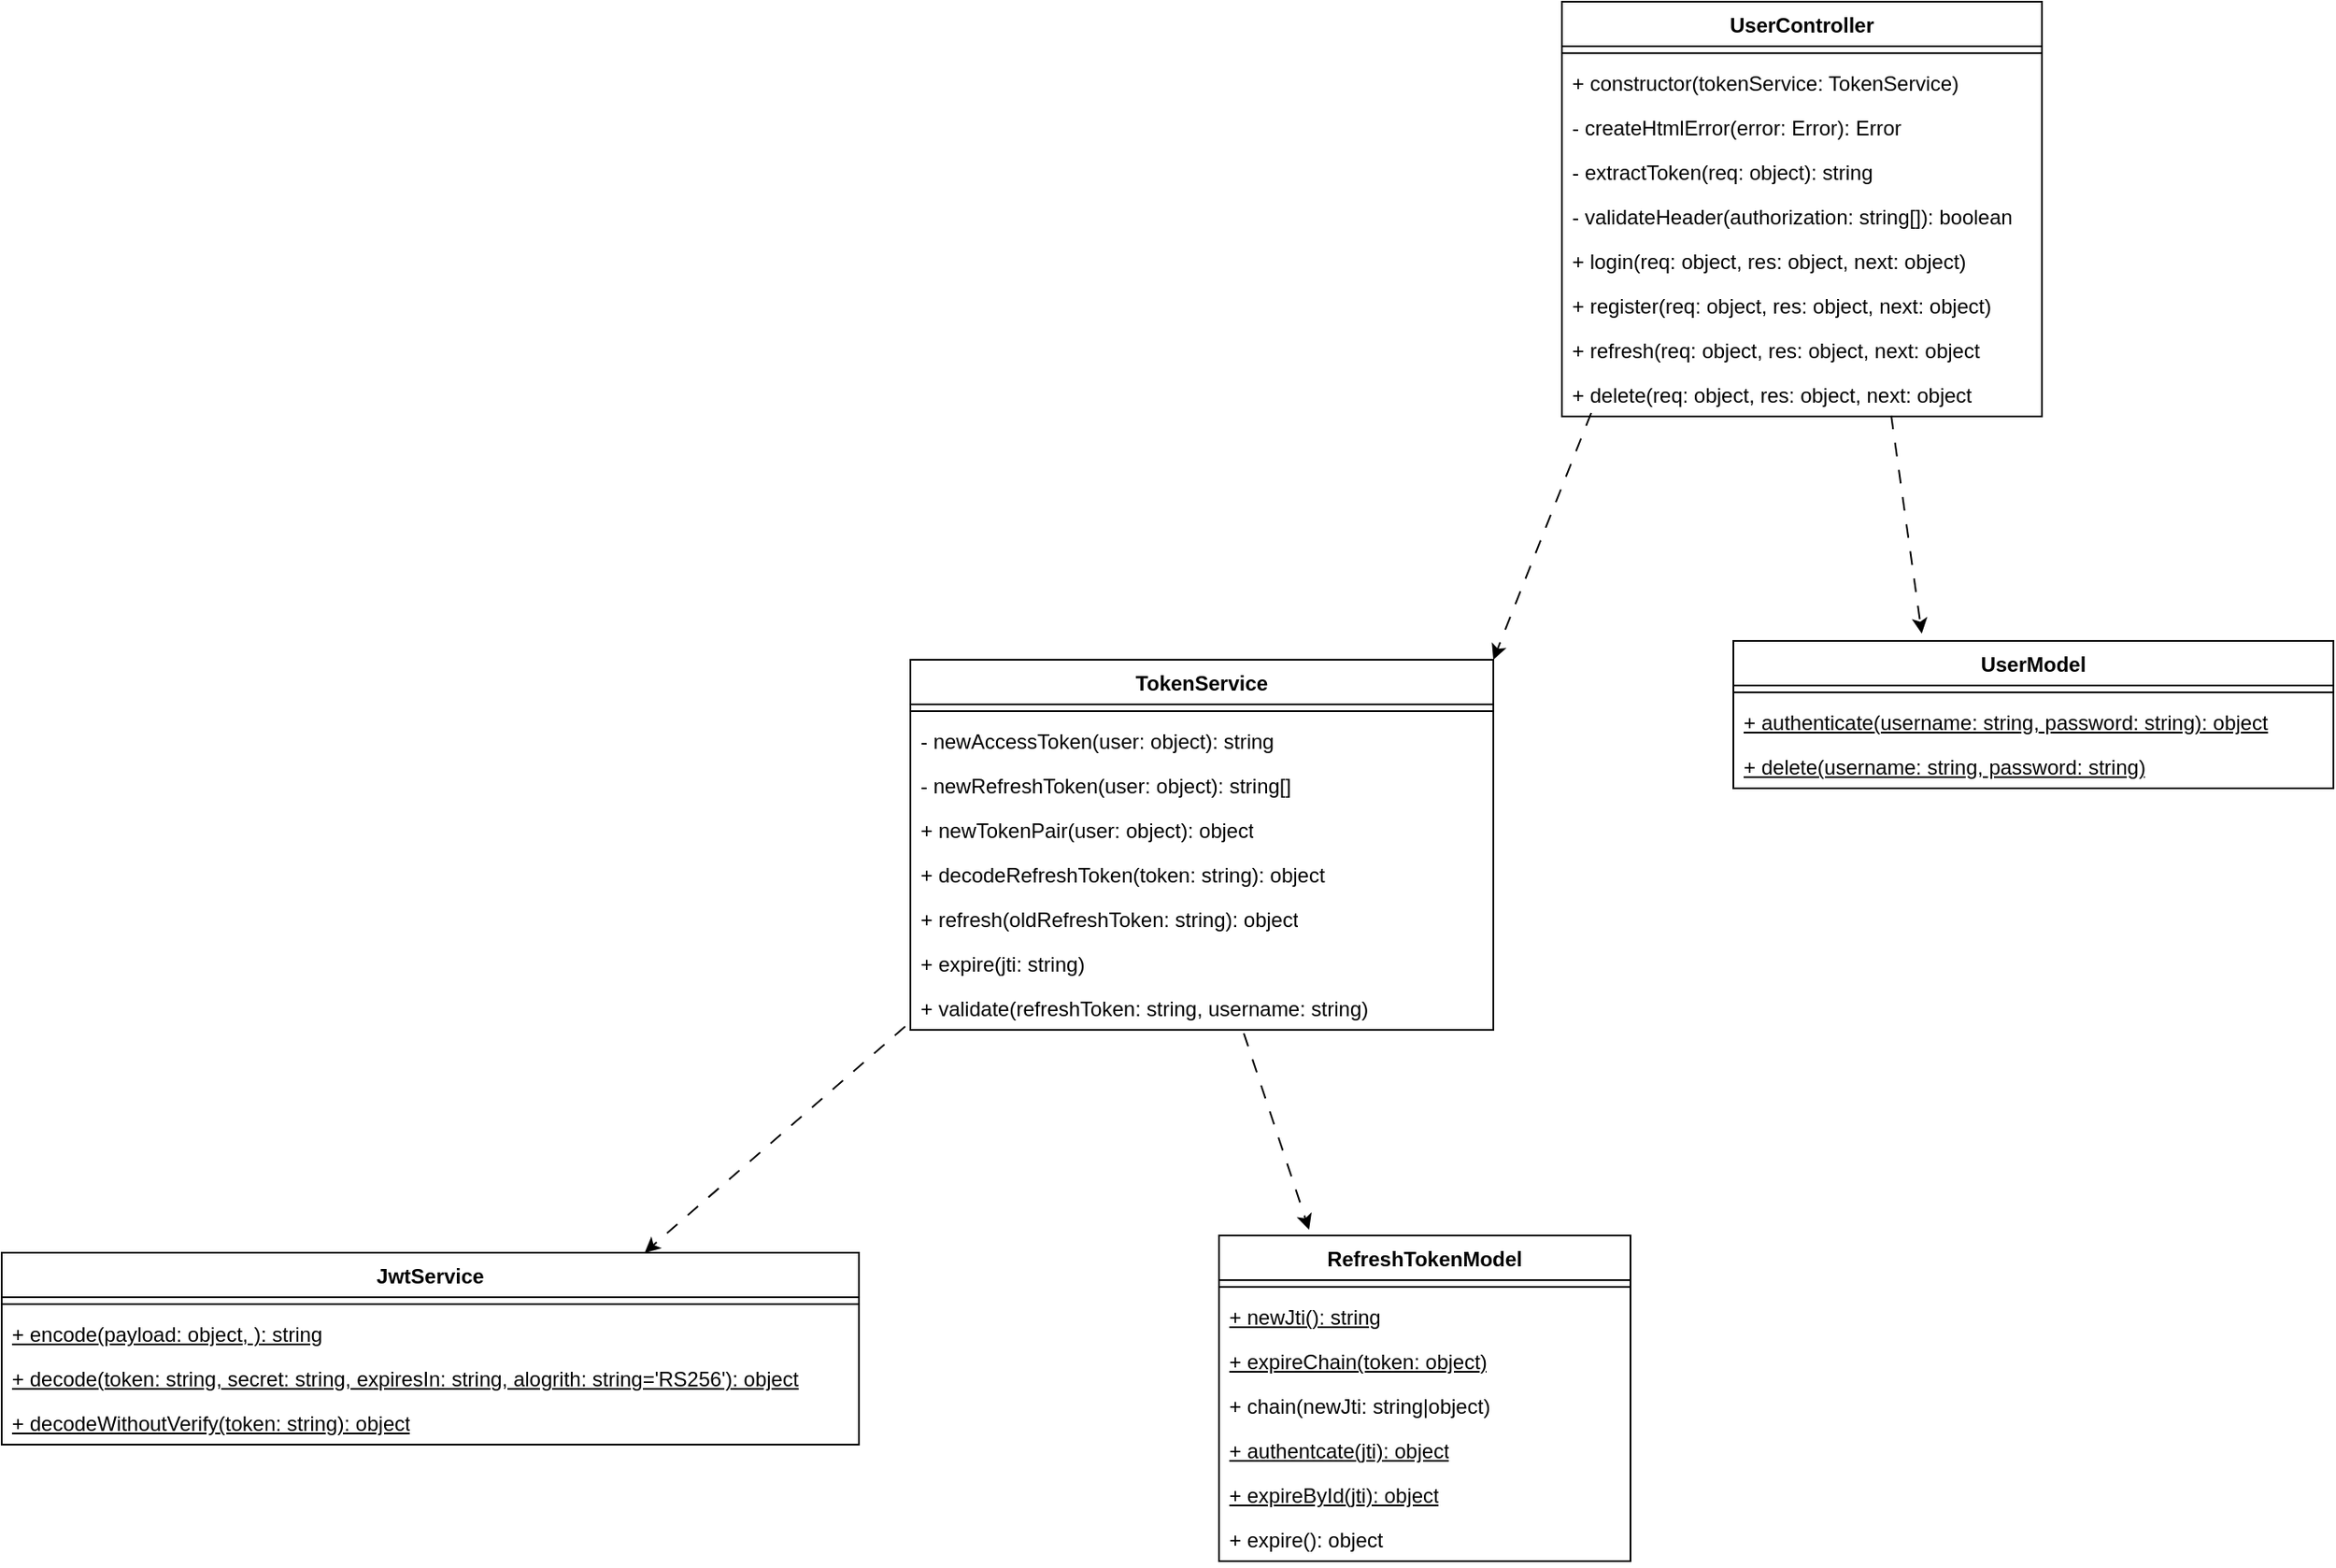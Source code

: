 <mxfile version="26.2.2">
  <diagram name="Page-1" id="s2mYsFO3Dgidq1qFFURQ">
    <mxGraphModel dx="1881" dy="709" grid="1" gridSize="10" guides="1" tooltips="1" connect="1" arrows="1" fold="1" page="1" pageScale="1" pageWidth="850" pageHeight="1100" math="0" shadow="0">
      <root>
        <mxCell id="0" />
        <mxCell id="1" parent="0" />
        <mxCell id="LTxy-Lm1yNunXiUcABPg-1" value="JwtService" style="swimlane;fontStyle=1;align=center;verticalAlign=top;childLayout=stackLayout;horizontal=1;startSize=26;horizontalStack=0;resizeParent=1;resizeParentMax=0;resizeLast=0;collapsible=1;marginBottom=0;whiteSpace=wrap;html=1;" parent="1" vertex="1">
          <mxGeometry x="-380" y="740" width="500" height="112" as="geometry" />
        </mxCell>
        <mxCell id="LTxy-Lm1yNunXiUcABPg-3" value="" style="line;strokeWidth=1;fillColor=none;align=left;verticalAlign=middle;spacingTop=-1;spacingLeft=3;spacingRight=3;rotatable=0;labelPosition=right;points=[];portConstraint=eastwest;strokeColor=inherit;" parent="LTxy-Lm1yNunXiUcABPg-1" vertex="1">
          <mxGeometry y="26" width="500" height="8" as="geometry" />
        </mxCell>
        <mxCell id="LTxy-Lm1yNunXiUcABPg-4" value="+ encode(payload: object, ): string" style="text;strokeColor=none;fillColor=none;align=left;verticalAlign=top;spacingLeft=4;spacingRight=4;overflow=hidden;rotatable=0;points=[[0,0.5],[1,0.5]];portConstraint=eastwest;whiteSpace=wrap;html=1;fontStyle=4" parent="LTxy-Lm1yNunXiUcABPg-1" vertex="1">
          <mxGeometry y="34" width="500" height="26" as="geometry" />
        </mxCell>
        <mxCell id="LTxy-Lm1yNunXiUcABPg-9" value="+ decode(token: string, secret: string, expiresIn: string, alogrith: string=&#39;RS256&#39;): object" style="text;strokeColor=none;fillColor=none;align=left;verticalAlign=top;spacingLeft=4;spacingRight=4;overflow=hidden;rotatable=0;points=[[0,0.5],[1,0.5]];portConstraint=eastwest;whiteSpace=wrap;html=1;fontStyle=4" parent="LTxy-Lm1yNunXiUcABPg-1" vertex="1">
          <mxGeometry y="60" width="500" height="26" as="geometry" />
        </mxCell>
        <mxCell id="LTxy-Lm1yNunXiUcABPg-2" value="+ decodeWithoutVerify(token: string): object" style="text;strokeColor=none;fillColor=none;align=left;verticalAlign=top;spacingLeft=4;spacingRight=4;overflow=hidden;rotatable=0;points=[[0,0.5],[1,0.5]];portConstraint=eastwest;whiteSpace=wrap;html=1;fontStyle=4" parent="LTxy-Lm1yNunXiUcABPg-1" vertex="1">
          <mxGeometry y="86" width="500" height="26" as="geometry" />
        </mxCell>
        <mxCell id="LTxy-Lm1yNunXiUcABPg-10" value="TokenService" style="swimlane;fontStyle=1;align=center;verticalAlign=top;childLayout=stackLayout;horizontal=1;startSize=26;horizontalStack=0;resizeParent=1;resizeParentMax=0;resizeLast=0;collapsible=1;marginBottom=0;whiteSpace=wrap;html=1;" parent="1" vertex="1">
          <mxGeometry x="150" y="394" width="340" height="216" as="geometry" />
        </mxCell>
        <mxCell id="LTxy-Lm1yNunXiUcABPg-12" value="" style="line;strokeWidth=1;fillColor=none;align=left;verticalAlign=middle;spacingTop=-1;spacingLeft=3;spacingRight=3;rotatable=0;labelPosition=right;points=[];portConstraint=eastwest;strokeColor=inherit;" parent="LTxy-Lm1yNunXiUcABPg-10" vertex="1">
          <mxGeometry y="26" width="340" height="8" as="geometry" />
        </mxCell>
        <mxCell id="LTxy-Lm1yNunXiUcABPg-13" value="- newAccessToken(user: object): string" style="text;strokeColor=none;fillColor=none;align=left;verticalAlign=top;spacingLeft=4;spacingRight=4;overflow=hidden;rotatable=0;points=[[0,0.5],[1,0.5]];portConstraint=eastwest;whiteSpace=wrap;html=1;" parent="LTxy-Lm1yNunXiUcABPg-10" vertex="1">
          <mxGeometry y="34" width="340" height="26" as="geometry" />
        </mxCell>
        <mxCell id="LTxy-Lm1yNunXiUcABPg-11" value="- newRefreshToken(user: object): string[]" style="text;strokeColor=none;fillColor=none;align=left;verticalAlign=top;spacingLeft=4;spacingRight=4;overflow=hidden;rotatable=0;points=[[0,0.5],[1,0.5]];portConstraint=eastwest;whiteSpace=wrap;html=1;" parent="LTxy-Lm1yNunXiUcABPg-10" vertex="1">
          <mxGeometry y="60" width="340" height="26" as="geometry" />
        </mxCell>
        <mxCell id="LTxy-Lm1yNunXiUcABPg-14" value="+ newTokenPair(user: object): object" style="text;strokeColor=none;fillColor=none;align=left;verticalAlign=top;spacingLeft=4;spacingRight=4;overflow=hidden;rotatable=0;points=[[0,0.5],[1,0.5]];portConstraint=eastwest;whiteSpace=wrap;html=1;" parent="LTxy-Lm1yNunXiUcABPg-10" vertex="1">
          <mxGeometry y="86" width="340" height="26" as="geometry" />
        </mxCell>
        <mxCell id="LTxy-Lm1yNunXiUcABPg-15" value="+ decodeRefreshToken(token: string): object" style="text;strokeColor=none;fillColor=none;align=left;verticalAlign=top;spacingLeft=4;spacingRight=4;overflow=hidden;rotatable=0;points=[[0,0.5],[1,0.5]];portConstraint=eastwest;whiteSpace=wrap;html=1;" parent="LTxy-Lm1yNunXiUcABPg-10" vertex="1">
          <mxGeometry y="112" width="340" height="26" as="geometry" />
        </mxCell>
        <mxCell id="LTxy-Lm1yNunXiUcABPg-16" value="+ refresh(oldRefreshToken: string): object" style="text;strokeColor=none;fillColor=none;align=left;verticalAlign=top;spacingLeft=4;spacingRight=4;overflow=hidden;rotatable=0;points=[[0,0.5],[1,0.5]];portConstraint=eastwest;whiteSpace=wrap;html=1;" parent="LTxy-Lm1yNunXiUcABPg-10" vertex="1">
          <mxGeometry y="138" width="340" height="26" as="geometry" />
        </mxCell>
        <mxCell id="nY1DbR7YaoWM7g25EeNT-2" value="+ expire(jti: string)" style="text;strokeColor=none;fillColor=none;align=left;verticalAlign=top;spacingLeft=4;spacingRight=4;overflow=hidden;rotatable=0;points=[[0,0.5],[1,0.5]];portConstraint=eastwest;whiteSpace=wrap;html=1;" vertex="1" parent="LTxy-Lm1yNunXiUcABPg-10">
          <mxGeometry y="164" width="340" height="26" as="geometry" />
        </mxCell>
        <mxCell id="nY1DbR7YaoWM7g25EeNT-3" value="+ validate(refreshToken: string, username: string)" style="text;strokeColor=none;fillColor=none;align=left;verticalAlign=top;spacingLeft=4;spacingRight=4;overflow=hidden;rotatable=0;points=[[0,0.5],[1,0.5]];portConstraint=eastwest;whiteSpace=wrap;html=1;" vertex="1" parent="LTxy-Lm1yNunXiUcABPg-10">
          <mxGeometry y="190" width="340" height="26" as="geometry" />
        </mxCell>
        <mxCell id="LTxy-Lm1yNunXiUcABPg-17" value="" style="endArrow=classic;html=1;rounded=0;entryX=0.75;entryY=0;entryDx=0;entryDy=0;dashed=1;dashPattern=8 8;exitX=-0.009;exitY=0.923;exitDx=0;exitDy=0;exitPerimeter=0;" parent="1" source="nY1DbR7YaoWM7g25EeNT-3" target="LTxy-Lm1yNunXiUcABPg-1" edge="1">
          <mxGeometry width="50" height="50" relative="1" as="geometry">
            <mxPoint x="400" y="380" as="sourcePoint" />
            <mxPoint x="450" y="330" as="targetPoint" />
          </mxGeometry>
        </mxCell>
        <mxCell id="LTxy-Lm1yNunXiUcABPg-18" value="UserModel" style="swimlane;fontStyle=1;align=center;verticalAlign=top;childLayout=stackLayout;horizontal=1;startSize=26;horizontalStack=0;resizeParent=1;resizeParentMax=0;resizeLast=0;collapsible=1;marginBottom=0;whiteSpace=wrap;html=1;" parent="1" vertex="1">
          <mxGeometry x="630" y="383" width="350" height="86" as="geometry" />
        </mxCell>
        <mxCell id="LTxy-Lm1yNunXiUcABPg-20" value="" style="line;strokeWidth=1;fillColor=none;align=left;verticalAlign=middle;spacingTop=-1;spacingLeft=3;spacingRight=3;rotatable=0;labelPosition=right;points=[];portConstraint=eastwest;strokeColor=inherit;" parent="LTxy-Lm1yNunXiUcABPg-18" vertex="1">
          <mxGeometry y="26" width="350" height="8" as="geometry" />
        </mxCell>
        <mxCell id="LTxy-Lm1yNunXiUcABPg-21" value="+ authenticate(username: string, password: string): object" style="text;strokeColor=none;fillColor=none;align=left;verticalAlign=top;spacingLeft=4;spacingRight=4;overflow=hidden;rotatable=0;points=[[0,0.5],[1,0.5]];portConstraint=eastwest;whiteSpace=wrap;html=1;fontStyle=4" parent="LTxy-Lm1yNunXiUcABPg-18" vertex="1">
          <mxGeometry y="34" width="350" height="26" as="geometry" />
        </mxCell>
        <mxCell id="nY1DbR7YaoWM7g25EeNT-1" value="+ delete(username: string, password: string)" style="text;strokeColor=none;fillColor=none;align=left;verticalAlign=top;spacingLeft=4;spacingRight=4;overflow=hidden;rotatable=0;points=[[0,0.5],[1,0.5]];portConstraint=eastwest;whiteSpace=wrap;html=1;fontStyle=4" vertex="1" parent="LTxy-Lm1yNunXiUcABPg-18">
          <mxGeometry y="60" width="350" height="26" as="geometry" />
        </mxCell>
        <mxCell id="LTxy-Lm1yNunXiUcABPg-22" value="RefreshTokenModel" style="swimlane;fontStyle=1;align=center;verticalAlign=top;childLayout=stackLayout;horizontal=1;startSize=26;horizontalStack=0;resizeParent=1;resizeParentMax=0;resizeLast=0;collapsible=1;marginBottom=0;whiteSpace=wrap;html=1;" parent="1" vertex="1">
          <mxGeometry x="330" y="730" width="240" height="190" as="geometry" />
        </mxCell>
        <mxCell id="LTxy-Lm1yNunXiUcABPg-24" value="" style="line;strokeWidth=1;fillColor=none;align=left;verticalAlign=middle;spacingTop=-1;spacingLeft=3;spacingRight=3;rotatable=0;labelPosition=right;points=[];portConstraint=eastwest;strokeColor=inherit;" parent="LTxy-Lm1yNunXiUcABPg-22" vertex="1">
          <mxGeometry y="26" width="240" height="8" as="geometry" />
        </mxCell>
        <mxCell id="LTxy-Lm1yNunXiUcABPg-25" value="+ newJti(): string" style="text;strokeColor=none;fillColor=none;align=left;verticalAlign=top;spacingLeft=4;spacingRight=4;overflow=hidden;rotatable=0;points=[[0,0.5],[1,0.5]];portConstraint=eastwest;whiteSpace=wrap;html=1;fontStyle=4" parent="LTxy-Lm1yNunXiUcABPg-22" vertex="1">
          <mxGeometry y="34" width="240" height="26" as="geometry" />
        </mxCell>
        <mxCell id="LTxy-Lm1yNunXiUcABPg-23" value="+ expireChain(token: object)" style="text;strokeColor=none;fillColor=none;align=left;verticalAlign=top;spacingLeft=4;spacingRight=4;overflow=hidden;rotatable=0;points=[[0,0.5],[1,0.5]];portConstraint=eastwest;whiteSpace=wrap;html=1;fontStyle=4" parent="LTxy-Lm1yNunXiUcABPg-22" vertex="1">
          <mxGeometry y="60" width="240" height="26" as="geometry" />
        </mxCell>
        <mxCell id="LTxy-Lm1yNunXiUcABPg-26" value="+ chain(newJti: string|object)" style="text;strokeColor=none;fillColor=none;align=left;verticalAlign=top;spacingLeft=4;spacingRight=4;overflow=hidden;rotatable=0;points=[[0,0.5],[1,0.5]];portConstraint=eastwest;whiteSpace=wrap;html=1;" parent="LTxy-Lm1yNunXiUcABPg-22" vertex="1">
          <mxGeometry y="86" width="240" height="26" as="geometry" />
        </mxCell>
        <mxCell id="LTxy-Lm1yNunXiUcABPg-27" value="+ authentcate(jti): object" style="text;strokeColor=none;fillColor=none;align=left;verticalAlign=top;spacingLeft=4;spacingRight=4;overflow=hidden;rotatable=0;points=[[0,0.5],[1,0.5]];portConstraint=eastwest;whiteSpace=wrap;html=1;fontStyle=4" parent="LTxy-Lm1yNunXiUcABPg-22" vertex="1">
          <mxGeometry y="112" width="240" height="26" as="geometry" />
        </mxCell>
        <mxCell id="LTxy-Lm1yNunXiUcABPg-28" value="+ expireById(jti): object" style="text;strokeColor=none;fillColor=none;align=left;verticalAlign=top;spacingLeft=4;spacingRight=4;overflow=hidden;rotatable=0;points=[[0,0.5],[1,0.5]];portConstraint=eastwest;whiteSpace=wrap;html=1;fontStyle=4" parent="LTxy-Lm1yNunXiUcABPg-22" vertex="1">
          <mxGeometry y="138" width="240" height="26" as="geometry" />
        </mxCell>
        <mxCell id="LTxy-Lm1yNunXiUcABPg-29" value="+ expire(): object" style="text;strokeColor=none;fillColor=none;align=left;verticalAlign=top;spacingLeft=4;spacingRight=4;overflow=hidden;rotatable=0;points=[[0,0.5],[1,0.5]];portConstraint=eastwest;whiteSpace=wrap;html=1;" parent="LTxy-Lm1yNunXiUcABPg-22" vertex="1">
          <mxGeometry y="164" width="240" height="26" as="geometry" />
        </mxCell>
        <mxCell id="LTxy-Lm1yNunXiUcABPg-30" style="rounded=0;orthogonalLoop=1;jettySize=auto;html=1;exitX=0.572;exitY=1.077;exitDx=0;exitDy=0;entryX=0.219;entryY=-0.018;entryDx=0;entryDy=0;entryPerimeter=0;dashed=1;dashPattern=8 8;exitPerimeter=0;" parent="1" source="nY1DbR7YaoWM7g25EeNT-3" target="LTxy-Lm1yNunXiUcABPg-22" edge="1">
          <mxGeometry relative="1" as="geometry" />
        </mxCell>
        <mxCell id="LTxy-Lm1yNunXiUcABPg-31" style="rounded=0;orthogonalLoop=1;jettySize=auto;html=1;entryX=0.314;entryY=-0.05;entryDx=0;entryDy=0;entryPerimeter=0;dashed=1;dashPattern=8 8;exitX=0.686;exitY=0.981;exitDx=0;exitDy=0;exitPerimeter=0;" parent="1" source="nY1DbR7YaoWM7g25EeNT-4" target="LTxy-Lm1yNunXiUcABPg-18" edge="1">
          <mxGeometry relative="1" as="geometry">
            <mxPoint x="830" y="300" as="sourcePoint" />
          </mxGeometry>
        </mxCell>
        <mxCell id="LTxy-Lm1yNunXiUcABPg-32" value="UserController" style="swimlane;fontStyle=1;align=center;verticalAlign=top;childLayout=stackLayout;horizontal=1;startSize=26;horizontalStack=0;resizeParent=1;resizeParentMax=0;resizeLast=0;collapsible=1;marginBottom=0;whiteSpace=wrap;html=1;" parent="1" vertex="1">
          <mxGeometry x="530" y="10" width="280" height="242" as="geometry" />
        </mxCell>
        <mxCell id="LTxy-Lm1yNunXiUcABPg-34" value="" style="line;strokeWidth=1;fillColor=none;align=left;verticalAlign=middle;spacingTop=-1;spacingLeft=3;spacingRight=3;rotatable=0;labelPosition=right;points=[];portConstraint=eastwest;strokeColor=inherit;" parent="LTxy-Lm1yNunXiUcABPg-32" vertex="1">
          <mxGeometry y="26" width="280" height="8" as="geometry" />
        </mxCell>
        <mxCell id="uluM3cy5bpXOXz0XuBO5-1" value="+ constructor(tokenService: TokenService)" style="text;strokeColor=none;fillColor=none;align=left;verticalAlign=top;spacingLeft=4;spacingRight=4;overflow=hidden;rotatable=0;points=[[0,0.5],[1,0.5]];portConstraint=eastwest;whiteSpace=wrap;html=1;" parent="LTxy-Lm1yNunXiUcABPg-32" vertex="1">
          <mxGeometry y="34" width="280" height="26" as="geometry" />
        </mxCell>
        <mxCell id="LTxy-Lm1yNunXiUcABPg-39" value="- createHtmlError(error: Error): Error" style="text;strokeColor=none;fillColor=none;align=left;verticalAlign=top;spacingLeft=4;spacingRight=4;overflow=hidden;rotatable=0;points=[[0,0.5],[1,0.5]];portConstraint=eastwest;whiteSpace=wrap;html=1;" parent="LTxy-Lm1yNunXiUcABPg-32" vertex="1">
          <mxGeometry y="60" width="280" height="26" as="geometry" />
        </mxCell>
        <mxCell id="LTxy-Lm1yNunXiUcABPg-37" value="- extractToken(req: object): string" style="text;strokeColor=none;fillColor=none;align=left;verticalAlign=top;spacingLeft=4;spacingRight=4;overflow=hidden;rotatable=0;points=[[0,0.5],[1,0.5]];portConstraint=eastwest;whiteSpace=wrap;html=1;" parent="LTxy-Lm1yNunXiUcABPg-32" vertex="1">
          <mxGeometry y="86" width="280" height="26" as="geometry" />
        </mxCell>
        <mxCell id="LTxy-Lm1yNunXiUcABPg-38" value="- validateHeader(authorization: string[]): boolean" style="text;strokeColor=none;fillColor=none;align=left;verticalAlign=top;spacingLeft=4;spacingRight=4;overflow=hidden;rotatable=0;points=[[0,0.5],[1,0.5]];portConstraint=eastwest;whiteSpace=wrap;html=1;" parent="LTxy-Lm1yNunXiUcABPg-32" vertex="1">
          <mxGeometry y="112" width="280" height="26" as="geometry" />
        </mxCell>
        <mxCell id="LTxy-Lm1yNunXiUcABPg-35" value="+ login(req: object, res: object, next: object)" style="text;strokeColor=none;fillColor=none;align=left;verticalAlign=top;spacingLeft=4;spacingRight=4;overflow=hidden;rotatable=0;points=[[0,0.5],[1,0.5]];portConstraint=eastwest;whiteSpace=wrap;html=1;" parent="LTxy-Lm1yNunXiUcABPg-32" vertex="1">
          <mxGeometry y="138" width="280" height="26" as="geometry" />
        </mxCell>
        <mxCell id="LTxy-Lm1yNunXiUcABPg-40" value="+ register(req: object, res: object, next: object)" style="text;strokeColor=none;fillColor=none;align=left;verticalAlign=top;spacingLeft=4;spacingRight=4;overflow=hidden;rotatable=0;points=[[0,0.5],[1,0.5]];portConstraint=eastwest;whiteSpace=wrap;html=1;" parent="LTxy-Lm1yNunXiUcABPg-32" vertex="1">
          <mxGeometry y="164" width="280" height="26" as="geometry" />
        </mxCell>
        <mxCell id="LTxy-Lm1yNunXiUcABPg-33" value="+ refresh(req: object, res: object, next: object" style="text;strokeColor=none;fillColor=none;align=left;verticalAlign=top;spacingLeft=4;spacingRight=4;overflow=hidden;rotatable=0;points=[[0,0.5],[1,0.5]];portConstraint=eastwest;whiteSpace=wrap;html=1;" parent="LTxy-Lm1yNunXiUcABPg-32" vertex="1">
          <mxGeometry y="190" width="280" height="26" as="geometry" />
        </mxCell>
        <mxCell id="nY1DbR7YaoWM7g25EeNT-4" value="+ delete(req: object, res: object, next: object" style="text;strokeColor=none;fillColor=none;align=left;verticalAlign=top;spacingLeft=4;spacingRight=4;overflow=hidden;rotatable=0;points=[[0,0.5],[1,0.5]];portConstraint=eastwest;whiteSpace=wrap;html=1;" vertex="1" parent="LTxy-Lm1yNunXiUcABPg-32">
          <mxGeometry y="216" width="280" height="26" as="geometry" />
        </mxCell>
        <mxCell id="LTxy-Lm1yNunXiUcABPg-36" style="rounded=0;orthogonalLoop=1;jettySize=auto;html=1;entryX=1;entryY=0;entryDx=0;entryDy=0;dashed=1;dashPattern=8 8;exitX=0.061;exitY=0.923;exitDx=0;exitDy=0;exitPerimeter=0;" parent="1" source="nY1DbR7YaoWM7g25EeNT-4" target="LTxy-Lm1yNunXiUcABPg-10" edge="1">
          <mxGeometry relative="1" as="geometry">
            <mxPoint x="530" y="270" as="sourcePoint" />
          </mxGeometry>
        </mxCell>
      </root>
    </mxGraphModel>
  </diagram>
</mxfile>
